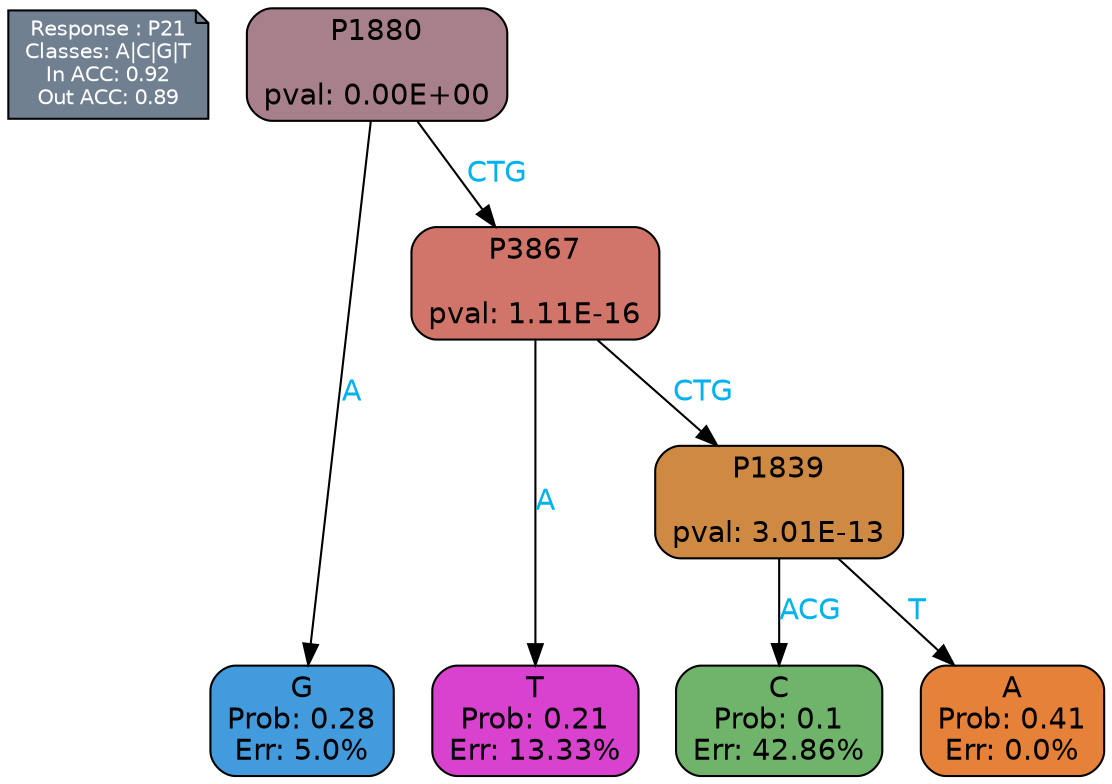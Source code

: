 digraph Tree {
node [shape=box, style="filled, rounded", color="black", fontname=helvetica] ;
graph [ranksep=equally, splines=polylines, bgcolor=transparent, dpi=600] ;
edge [fontname=helvetica] ;
LEGEND [label="Response : P21
Classes: A|C|G|T
In ACC: 0.92
Out ACC: 0.89
",shape=note,align=left,style=filled,fillcolor="slategray",fontcolor="white",fontsize=10];1 [label="P1880

pval: 0.00E+00", fillcolor="#a8808b"] ;
2 [label="G
Prob: 0.28
Err: 5.0%", fillcolor="#419bdc"] ;
3 [label="P3867

pval: 1.11E-16", fillcolor="#d1756b"] ;
4 [label="T
Prob: 0.21
Err: 13.33%", fillcolor="#d842ce"] ;
5 [label="P1839

pval: 3.01E-13", fillcolor="#ce8a42"] ;
6 [label="C
Prob: 0.1
Err: 42.86%", fillcolor="#70b36a"] ;
7 [label="A
Prob: 0.41
Err: 0.0%", fillcolor="#e58139"] ;
1 -> 2 [label="A",fontcolor=deepskyblue2] ;
1 -> 3 [label="CTG",fontcolor=deepskyblue2] ;
3 -> 4 [label="A",fontcolor=deepskyblue2] ;
3 -> 5 [label="CTG",fontcolor=deepskyblue2] ;
5 -> 6 [label="ACG",fontcolor=deepskyblue2] ;
5 -> 7 [label="T",fontcolor=deepskyblue2] ;
{rank = same; 2;4;6;7;}{rank = same; LEGEND;1;}}